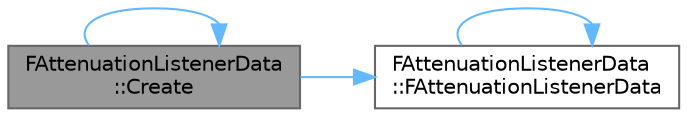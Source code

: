 digraph "FAttenuationListenerData::Create"
{
 // INTERACTIVE_SVG=YES
 // LATEX_PDF_SIZE
  bgcolor="transparent";
  edge [fontname=Helvetica,fontsize=10,labelfontname=Helvetica,labelfontsize=10];
  node [fontname=Helvetica,fontsize=10,shape=box,height=0.2,width=0.4];
  rankdir="LR";
  Node1 [id="Node000001",label="FAttenuationListenerData\l::Create",height=0.2,width=0.4,color="gray40", fillcolor="grey60", style="filled", fontcolor="black",tooltip="Computes and returns some geometry related to the listener and the given sound transform."];
  Node1 -> Node2 [id="edge1_Node000001_Node000002",color="steelblue1",style="solid",tooltip=" "];
  Node2 [id="Node000002",label="FAttenuationListenerData\l::FAttenuationListenerData",height=0.2,width=0.4,color="grey40", fillcolor="white", style="filled",URL="$d8/d7d/structFAttenuationListenerData.html#aa1e189fd4f8f00bba3cf94fa88d584cc",tooltip=" "];
  Node2 -> Node2 [id="edge2_Node000002_Node000002",color="steelblue1",style="solid",tooltip=" "];
  Node1 -> Node1 [id="edge3_Node000001_Node000001",color="steelblue1",style="solid",tooltip=" "];
}
